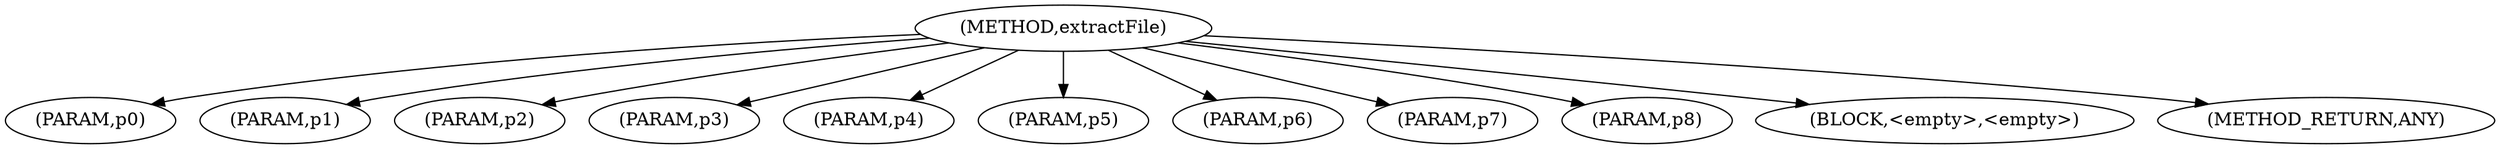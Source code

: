 digraph "extractFile" {  
"395" [label = <(METHOD,extractFile)> ]
"396" [label = <(PARAM,p0)> ]
"397" [label = <(PARAM,p1)> ]
"398" [label = <(PARAM,p2)> ]
"399" [label = <(PARAM,p3)> ]
"400" [label = <(PARAM,p4)> ]
"401" [label = <(PARAM,p5)> ]
"402" [label = <(PARAM,p6)> ]
"403" [label = <(PARAM,p7)> ]
"404" [label = <(PARAM,p8)> ]
"405" [label = <(BLOCK,&lt;empty&gt;,&lt;empty&gt;)> ]
"406" [label = <(METHOD_RETURN,ANY)> ]
  "395" -> "396" 
  "395" -> "397" 
  "395" -> "405" 
  "395" -> "398" 
  "395" -> "406" 
  "395" -> "399" 
  "395" -> "400" 
  "395" -> "401" 
  "395" -> "402" 
  "395" -> "403" 
  "395" -> "404" 
}
